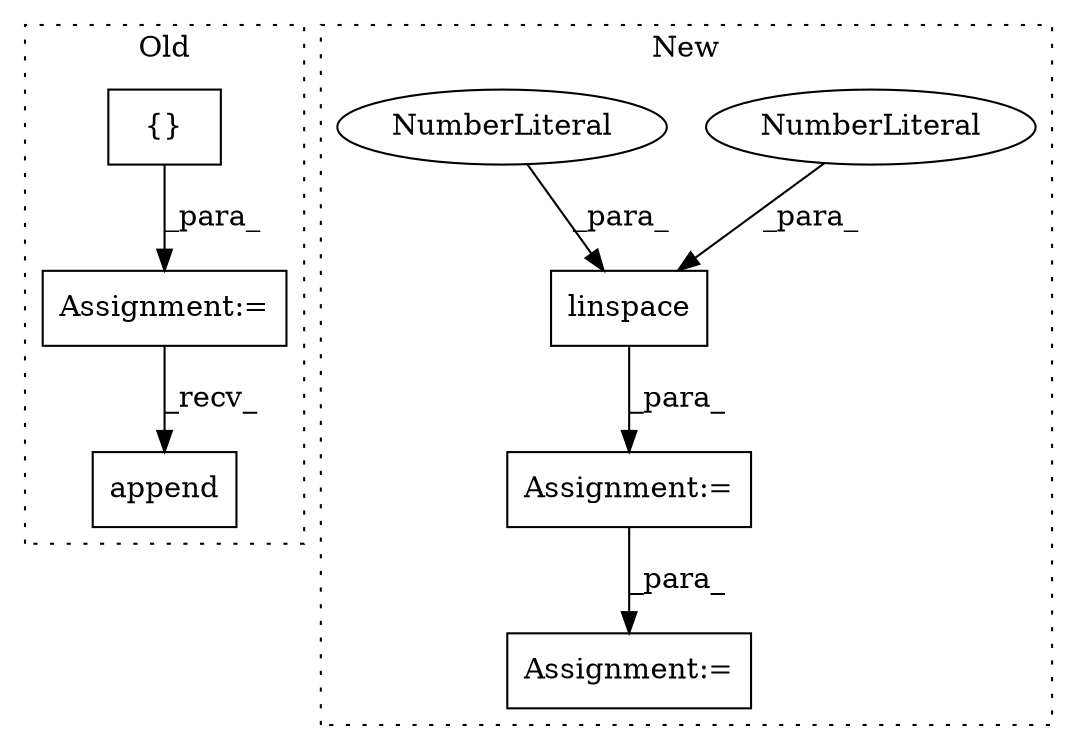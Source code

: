 digraph G {
subgraph cluster0 {
1 [label="append" a="32" s="6137,6222" l="7,1" shape="box"];
3 [label="Assignment:=" a="7" s="5986" l="1" shape="box"];
7 [label="{}" a="4" s="5998" l="2" shape="box"];
label = "Old";
style="dotted";
}
subgraph cluster1 {
2 [label="linspace" a="32" s="7000,7017" l="9,1" shape="box"];
4 [label="Assignment:=" a="7" s="6957" l="1" shape="box"];
5 [label="Assignment:=" a="7" s="7154" l="1" shape="box"];
6 [label="NumberLiteral" a="34" s="7013" l="1" shape="ellipse"];
8 [label="NumberLiteral" a="34" s="7009" l="3" shape="ellipse"];
label = "New";
style="dotted";
}
2 -> 4 [label="_para_"];
3 -> 1 [label="_recv_"];
4 -> 5 [label="_para_"];
6 -> 2 [label="_para_"];
7 -> 3 [label="_para_"];
8 -> 2 [label="_para_"];
}